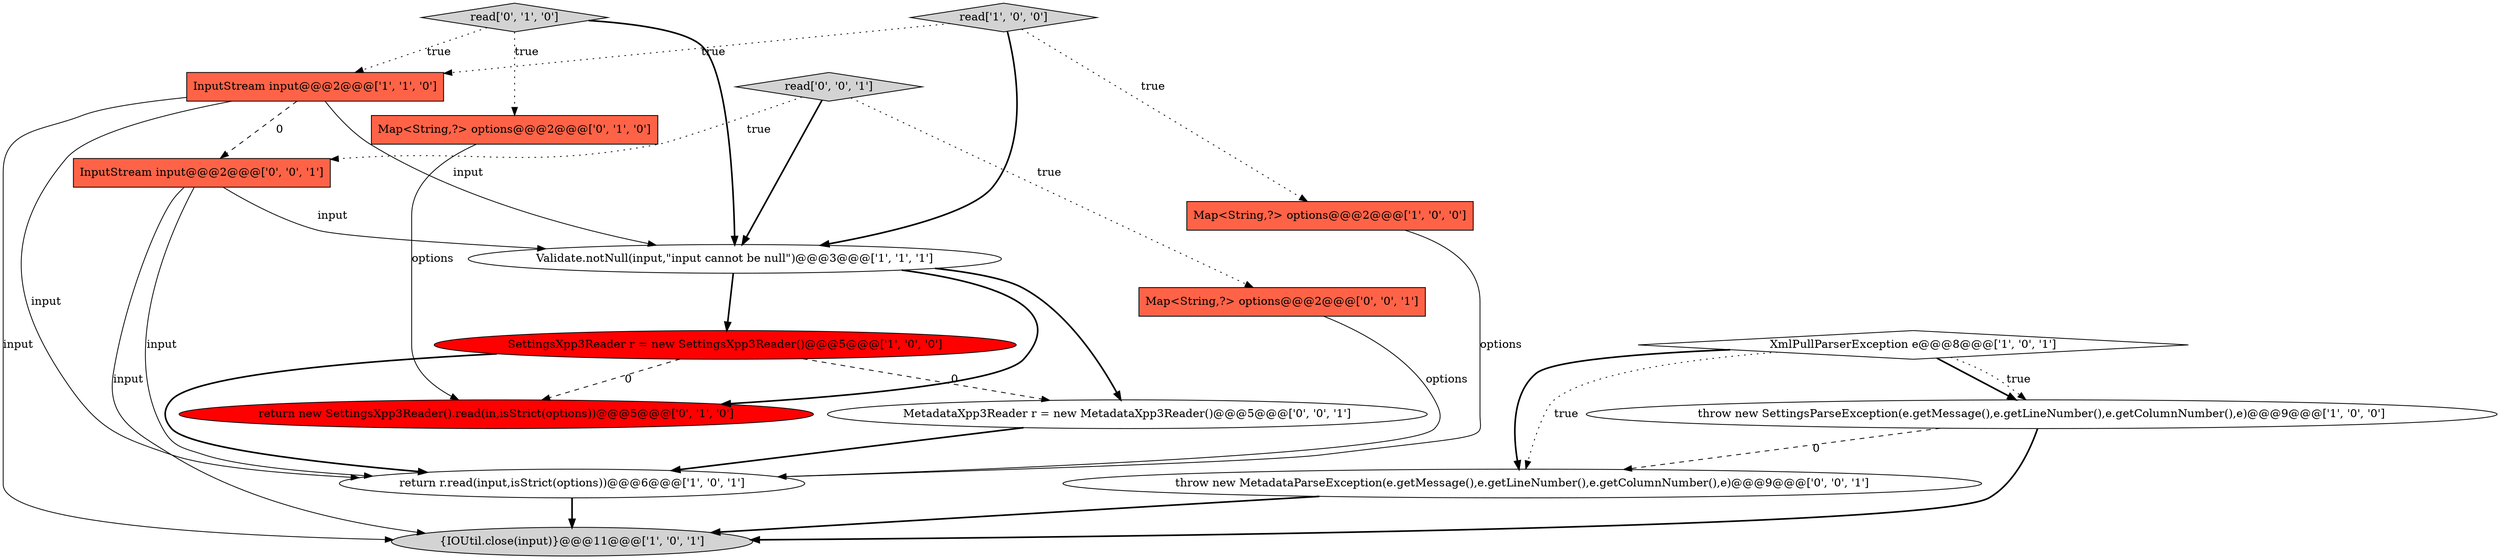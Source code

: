 digraph {
4 [style = filled, label = "return r.read(input,isStrict(options))@@@6@@@['1', '0', '1']", fillcolor = white, shape = ellipse image = "AAA0AAABBB1BBB"];
12 [style = filled, label = "MetadataXpp3Reader r = new MetadataXpp3Reader()@@@5@@@['0', '0', '1']", fillcolor = white, shape = ellipse image = "AAA0AAABBB3BBB"];
8 [style = filled, label = "InputStream input@@@2@@@['1', '1', '0']", fillcolor = tomato, shape = box image = "AAA0AAABBB1BBB"];
16 [style = filled, label = "read['0', '0', '1']", fillcolor = lightgray, shape = diamond image = "AAA0AAABBB3BBB"];
10 [style = filled, label = "read['0', '1', '0']", fillcolor = lightgray, shape = diamond image = "AAA0AAABBB2BBB"];
14 [style = filled, label = "throw new MetadataParseException(e.getMessage(),e.getLineNumber(),e.getColumnNumber(),e)@@@9@@@['0', '0', '1']", fillcolor = white, shape = ellipse image = "AAA0AAABBB3BBB"];
5 [style = filled, label = "read['1', '0', '0']", fillcolor = lightgray, shape = diamond image = "AAA0AAABBB1BBB"];
7 [style = filled, label = "SettingsXpp3Reader r = new SettingsXpp3Reader()@@@5@@@['1', '0', '0']", fillcolor = red, shape = ellipse image = "AAA1AAABBB1BBB"];
9 [style = filled, label = "Map<String,?> options@@@2@@@['0', '1', '0']", fillcolor = tomato, shape = box image = "AAA0AAABBB2BBB"];
3 [style = filled, label = "{IOUtil.close(input)}@@@11@@@['1', '0', '1']", fillcolor = lightgray, shape = ellipse image = "AAA0AAABBB1BBB"];
1 [style = filled, label = "throw new SettingsParseException(e.getMessage(),e.getLineNumber(),e.getColumnNumber(),e)@@@9@@@['1', '0', '0']", fillcolor = white, shape = ellipse image = "AAA0AAABBB1BBB"];
0 [style = filled, label = "Map<String,?> options@@@2@@@['1', '0', '0']", fillcolor = tomato, shape = box image = "AAA0AAABBB1BBB"];
6 [style = filled, label = "Validate.notNull(input,\"input cannot be null\")@@@3@@@['1', '1', '1']", fillcolor = white, shape = ellipse image = "AAA0AAABBB1BBB"];
11 [style = filled, label = "return new SettingsXpp3Reader().read(in,isStrict(options))@@@5@@@['0', '1', '0']", fillcolor = red, shape = ellipse image = "AAA1AAABBB2BBB"];
13 [style = filled, label = "Map<String,?> options@@@2@@@['0', '0', '1']", fillcolor = tomato, shape = box image = "AAA0AAABBB3BBB"];
15 [style = filled, label = "InputStream input@@@2@@@['0', '0', '1']", fillcolor = tomato, shape = box image = "AAA0AAABBB3BBB"];
2 [style = filled, label = "XmlPullParserException e@@@8@@@['1', '0', '1']", fillcolor = white, shape = diamond image = "AAA0AAABBB1BBB"];
14->3 [style = bold, label=""];
4->3 [style = bold, label=""];
10->8 [style = dotted, label="true"];
15->6 [style = solid, label="input"];
8->3 [style = solid, label="input"];
13->4 [style = solid, label="options"];
16->13 [style = dotted, label="true"];
1->14 [style = dashed, label="0"];
2->1 [style = bold, label=""];
8->6 [style = solid, label="input"];
16->6 [style = bold, label=""];
8->15 [style = dashed, label="0"];
9->11 [style = solid, label="options"];
1->3 [style = bold, label=""];
7->11 [style = dashed, label="0"];
15->3 [style = solid, label="input"];
7->4 [style = bold, label=""];
5->0 [style = dotted, label="true"];
10->9 [style = dotted, label="true"];
10->6 [style = bold, label=""];
0->4 [style = solid, label="options"];
5->6 [style = bold, label=""];
12->4 [style = bold, label=""];
2->1 [style = dotted, label="true"];
15->4 [style = solid, label="input"];
6->11 [style = bold, label=""];
2->14 [style = bold, label=""];
7->12 [style = dashed, label="0"];
2->14 [style = dotted, label="true"];
5->8 [style = dotted, label="true"];
6->7 [style = bold, label=""];
8->4 [style = solid, label="input"];
16->15 [style = dotted, label="true"];
6->12 [style = bold, label=""];
}
